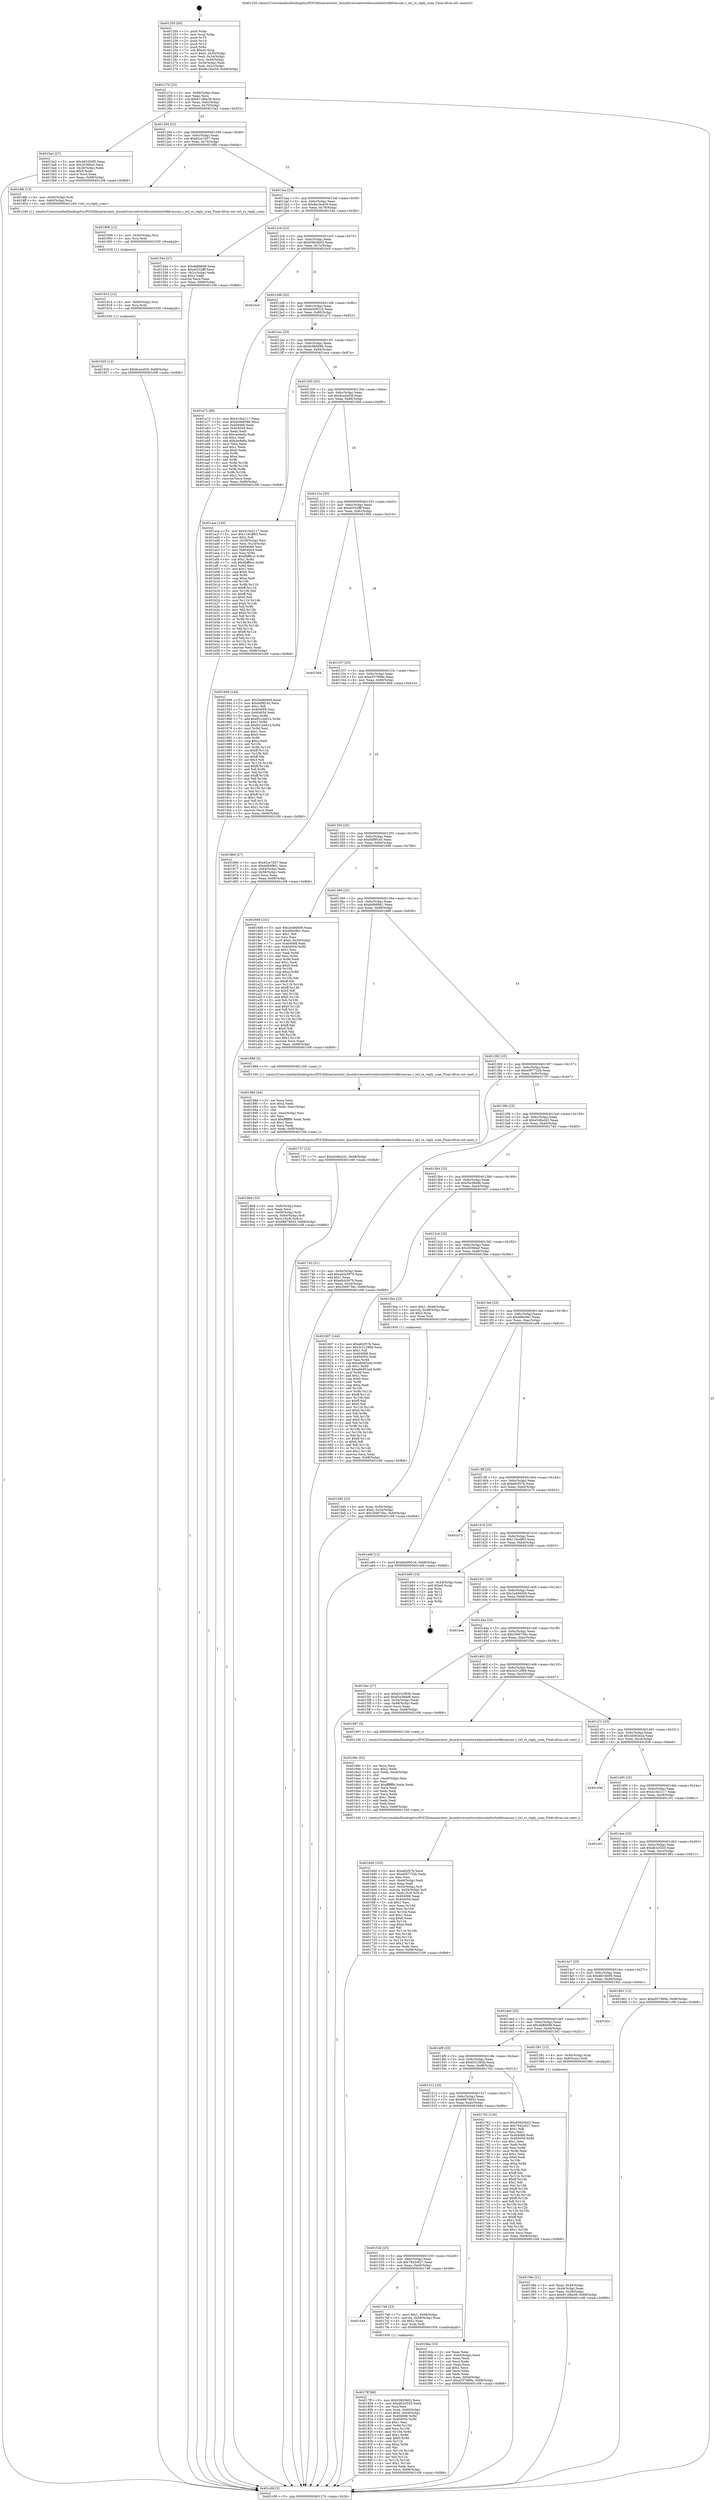 digraph "0x401250" {
  label = "0x401250 (/mnt/c/Users/mathe/Desktop/tcc/POCII/binaries/extr_linuxdriversnetwirelessinteliwlwifidvmscan.c_iwl_rx_reply_scan_Final-ollvm.out::main(0))"
  labelloc = "t"
  node[shape=record]

  Entry [label="",width=0.3,height=0.3,shape=circle,fillcolor=black,style=filled]
  "0x40127d" [label="{
     0x40127d [23]\l
     | [instrs]\l
     &nbsp;&nbsp;0x40127d \<+3\>: mov -0x68(%rbp),%eax\l
     &nbsp;&nbsp;0x401280 \<+2\>: mov %eax,%ecx\l
     &nbsp;&nbsp;0x401282 \<+6\>: sub $0x8118be38,%ecx\l
     &nbsp;&nbsp;0x401288 \<+3\>: mov %eax,-0x6c(%rbp)\l
     &nbsp;&nbsp;0x40128b \<+3\>: mov %ecx,-0x70(%rbp)\l
     &nbsp;&nbsp;0x40128e \<+6\>: je 00000000004015a3 \<main+0x353\>\l
  }"]
  "0x4015a3" [label="{
     0x4015a3 [27]\l
     | [instrs]\l
     &nbsp;&nbsp;0x4015a3 \<+5\>: mov $0x483300f5,%eax\l
     &nbsp;&nbsp;0x4015a8 \<+5\>: mov $0x30360a5,%ecx\l
     &nbsp;&nbsp;0x4015ad \<+3\>: mov -0x28(%rbp),%edx\l
     &nbsp;&nbsp;0x4015b0 \<+3\>: cmp $0x0,%edx\l
     &nbsp;&nbsp;0x4015b3 \<+3\>: cmove %ecx,%eax\l
     &nbsp;&nbsp;0x4015b6 \<+3\>: mov %eax,-0x68(%rbp)\l
     &nbsp;&nbsp;0x4015b9 \<+5\>: jmp 0000000000401c08 \<main+0x9b8\>\l
  }"]
  "0x401294" [label="{
     0x401294 [22]\l
     | [instrs]\l
     &nbsp;&nbsp;0x401294 \<+5\>: jmp 0000000000401299 \<main+0x49\>\l
     &nbsp;&nbsp;0x401299 \<+3\>: mov -0x6c(%rbp),%eax\l
     &nbsp;&nbsp;0x40129c \<+5\>: sub $0x82ce7d37,%eax\l
     &nbsp;&nbsp;0x4012a1 \<+3\>: mov %eax,-0x74(%rbp)\l
     &nbsp;&nbsp;0x4012a4 \<+6\>: je 00000000004018fb \<main+0x6ab\>\l
  }"]
  Exit [label="",width=0.3,height=0.3,shape=circle,fillcolor=black,style=filled,peripheries=2]
  "0x4018fb" [label="{
     0x4018fb [13]\l
     | [instrs]\l
     &nbsp;&nbsp;0x4018fb \<+4\>: mov -0x50(%rbp),%rdi\l
     &nbsp;&nbsp;0x4018ff \<+4\>: mov -0x60(%rbp),%rsi\l
     &nbsp;&nbsp;0x401903 \<+5\>: call 0000000000401240 \<iwl_rx_reply_scan\>\l
     | [calls]\l
     &nbsp;&nbsp;0x401240 \{1\} (/mnt/c/Users/mathe/Desktop/tcc/POCII/binaries/extr_linuxdriversnetwirelessinteliwlwifidvmscan.c_iwl_rx_reply_scan_Final-ollvm.out::iwl_rx_reply_scan)\l
  }"]
  "0x4012aa" [label="{
     0x4012aa [22]\l
     | [instrs]\l
     &nbsp;&nbsp;0x4012aa \<+5\>: jmp 00000000004012af \<main+0x5f\>\l
     &nbsp;&nbsp;0x4012af \<+3\>: mov -0x6c(%rbp),%eax\l
     &nbsp;&nbsp;0x4012b2 \<+5\>: sub $0x8e16ce59,%eax\l
     &nbsp;&nbsp;0x4012b7 \<+3\>: mov %eax,-0x78(%rbp)\l
     &nbsp;&nbsp;0x4012ba \<+6\>: je 000000000040154e \<main+0x2fe\>\l
  }"]
  "0x401920" [label="{
     0x401920 [12]\l
     | [instrs]\l
     &nbsp;&nbsp;0x401920 \<+7\>: movl $0x9ca2e03f,-0x68(%rbp)\l
     &nbsp;&nbsp;0x401927 \<+5\>: jmp 0000000000401c08 \<main+0x9b8\>\l
  }"]
  "0x40154e" [label="{
     0x40154e [27]\l
     | [instrs]\l
     &nbsp;&nbsp;0x40154e \<+5\>: mov $0x4bff4698,%eax\l
     &nbsp;&nbsp;0x401553 \<+5\>: mov $0xa0332fff,%ecx\l
     &nbsp;&nbsp;0x401558 \<+3\>: mov -0x2c(%rbp),%edx\l
     &nbsp;&nbsp;0x40155b \<+3\>: cmp $0x2,%edx\l
     &nbsp;&nbsp;0x40155e \<+3\>: cmovne %ecx,%eax\l
     &nbsp;&nbsp;0x401561 \<+3\>: mov %eax,-0x68(%rbp)\l
     &nbsp;&nbsp;0x401564 \<+5\>: jmp 0000000000401c08 \<main+0x9b8\>\l
  }"]
  "0x4012c0" [label="{
     0x4012c0 [22]\l
     | [instrs]\l
     &nbsp;&nbsp;0x4012c0 \<+5\>: jmp 00000000004012c5 \<main+0x75\>\l
     &nbsp;&nbsp;0x4012c5 \<+3\>: mov -0x6c(%rbp),%eax\l
     &nbsp;&nbsp;0x4012c8 \<+5\>: sub $0x93820b03,%eax\l
     &nbsp;&nbsp;0x4012cd \<+3\>: mov %eax,-0x7c(%rbp)\l
     &nbsp;&nbsp;0x4012d0 \<+6\>: je 0000000000401bc0 \<main+0x970\>\l
  }"]
  "0x401c08" [label="{
     0x401c08 [5]\l
     | [instrs]\l
     &nbsp;&nbsp;0x401c08 \<+5\>: jmp 000000000040127d \<main+0x2d\>\l
  }"]
  "0x401250" [label="{
     0x401250 [45]\l
     | [instrs]\l
     &nbsp;&nbsp;0x401250 \<+1\>: push %rbp\l
     &nbsp;&nbsp;0x401251 \<+3\>: mov %rsp,%rbp\l
     &nbsp;&nbsp;0x401254 \<+2\>: push %r15\l
     &nbsp;&nbsp;0x401256 \<+2\>: push %r14\l
     &nbsp;&nbsp;0x401258 \<+2\>: push %r12\l
     &nbsp;&nbsp;0x40125a \<+1\>: push %rbx\l
     &nbsp;&nbsp;0x40125b \<+7\>: sub $0xe0,%rsp\l
     &nbsp;&nbsp;0x401262 \<+7\>: movl $0x0,-0x30(%rbp)\l
     &nbsp;&nbsp;0x401269 \<+3\>: mov %edi,-0x34(%rbp)\l
     &nbsp;&nbsp;0x40126c \<+4\>: mov %rsi,-0x40(%rbp)\l
     &nbsp;&nbsp;0x401270 \<+3\>: mov -0x34(%rbp),%edi\l
     &nbsp;&nbsp;0x401273 \<+3\>: mov %edi,-0x2c(%rbp)\l
     &nbsp;&nbsp;0x401276 \<+7\>: movl $0x8e16ce59,-0x68(%rbp)\l
  }"]
  "0x401914" [label="{
     0x401914 [12]\l
     | [instrs]\l
     &nbsp;&nbsp;0x401914 \<+4\>: mov -0x60(%rbp),%rsi\l
     &nbsp;&nbsp;0x401918 \<+3\>: mov %rsi,%rdi\l
     &nbsp;&nbsp;0x40191b \<+5\>: call 0000000000401030 \<free@plt\>\l
     | [calls]\l
     &nbsp;&nbsp;0x401030 \{1\} (unknown)\l
  }"]
  "0x401bc0" [label="{
     0x401bc0\l
  }", style=dashed]
  "0x4012d6" [label="{
     0x4012d6 [22]\l
     | [instrs]\l
     &nbsp;&nbsp;0x4012d6 \<+5\>: jmp 00000000004012db \<main+0x8b\>\l
     &nbsp;&nbsp;0x4012db \<+3\>: mov -0x6c(%rbp),%eax\l
     &nbsp;&nbsp;0x4012de \<+5\>: sub $0x9a509316,%eax\l
     &nbsp;&nbsp;0x4012e3 \<+3\>: mov %eax,-0x80(%rbp)\l
     &nbsp;&nbsp;0x4012e6 \<+6\>: je 0000000000401a72 \<main+0x822\>\l
  }"]
  "0x401908" [label="{
     0x401908 [12]\l
     | [instrs]\l
     &nbsp;&nbsp;0x401908 \<+4\>: mov -0x50(%rbp),%rsi\l
     &nbsp;&nbsp;0x40190c \<+3\>: mov %rsi,%rdi\l
     &nbsp;&nbsp;0x40190f \<+5\>: call 0000000000401030 \<free@plt\>\l
     | [calls]\l
     &nbsp;&nbsp;0x401030 \{1\} (unknown)\l
  }"]
  "0x401a72" [label="{
     0x401a72 [88]\l
     | [instrs]\l
     &nbsp;&nbsp;0x401a72 \<+5\>: mov $0x410e2117,%eax\l
     &nbsp;&nbsp;0x401a77 \<+5\>: mov $0x9c9b858b,%ecx\l
     &nbsp;&nbsp;0x401a7c \<+7\>: mov 0x404068,%edx\l
     &nbsp;&nbsp;0x401a83 \<+7\>: mov 0x404054,%esi\l
     &nbsp;&nbsp;0x401a8a \<+2\>: mov %edx,%edi\l
     &nbsp;&nbsp;0x401a8c \<+6\>: sub $0xcec8e6a,%edi\l
     &nbsp;&nbsp;0x401a92 \<+3\>: sub $0x1,%edi\l
     &nbsp;&nbsp;0x401a95 \<+6\>: add $0xcec8e6a,%edi\l
     &nbsp;&nbsp;0x401a9b \<+3\>: imul %edi,%edx\l
     &nbsp;&nbsp;0x401a9e \<+3\>: and $0x1,%edx\l
     &nbsp;&nbsp;0x401aa1 \<+3\>: cmp $0x0,%edx\l
     &nbsp;&nbsp;0x401aa4 \<+4\>: sete %r8b\l
     &nbsp;&nbsp;0x401aa8 \<+3\>: cmp $0xa,%esi\l
     &nbsp;&nbsp;0x401aab \<+4\>: setl %r9b\l
     &nbsp;&nbsp;0x401aaf \<+3\>: mov %r8b,%r10b\l
     &nbsp;&nbsp;0x401ab2 \<+3\>: and %r9b,%r10b\l
     &nbsp;&nbsp;0x401ab5 \<+3\>: xor %r9b,%r8b\l
     &nbsp;&nbsp;0x401ab8 \<+3\>: or %r8b,%r10b\l
     &nbsp;&nbsp;0x401abb \<+4\>: test $0x1,%r10b\l
     &nbsp;&nbsp;0x401abf \<+3\>: cmovne %ecx,%eax\l
     &nbsp;&nbsp;0x401ac2 \<+3\>: mov %eax,-0x68(%rbp)\l
     &nbsp;&nbsp;0x401ac5 \<+5\>: jmp 0000000000401c08 \<main+0x9b8\>\l
  }"]
  "0x4012ec" [label="{
     0x4012ec [25]\l
     | [instrs]\l
     &nbsp;&nbsp;0x4012ec \<+5\>: jmp 00000000004012f1 \<main+0xa1\>\l
     &nbsp;&nbsp;0x4012f1 \<+3\>: mov -0x6c(%rbp),%eax\l
     &nbsp;&nbsp;0x4012f4 \<+5\>: sub $0x9c9b858b,%eax\l
     &nbsp;&nbsp;0x4012f9 \<+6\>: mov %eax,-0x84(%rbp)\l
     &nbsp;&nbsp;0x4012ff \<+6\>: je 0000000000401aca \<main+0x87a\>\l
  }"]
  "0x4018b9" [label="{
     0x4018b9 [33]\l
     | [instrs]\l
     &nbsp;&nbsp;0x4018b9 \<+6\>: mov -0xf0(%rbp),%ecx\l
     &nbsp;&nbsp;0x4018bf \<+3\>: imul %eax,%ecx\l
     &nbsp;&nbsp;0x4018c2 \<+4\>: mov -0x60(%rbp),%rdi\l
     &nbsp;&nbsp;0x4018c6 \<+4\>: movslq -0x64(%rbp),%r8\l
     &nbsp;&nbsp;0x4018ca \<+4\>: mov %ecx,(%rdi,%r8,4)\l
     &nbsp;&nbsp;0x4018ce \<+7\>: movl $0x68879d43,-0x68(%rbp)\l
     &nbsp;&nbsp;0x4018d5 \<+5\>: jmp 0000000000401c08 \<main+0x9b8\>\l
  }"]
  "0x401aca" [label="{
     0x401aca [150]\l
     | [instrs]\l
     &nbsp;&nbsp;0x401aca \<+5\>: mov $0x410e2117,%eax\l
     &nbsp;&nbsp;0x401acf \<+5\>: mov $0x119cdf63,%ecx\l
     &nbsp;&nbsp;0x401ad4 \<+2\>: mov $0x1,%dl\l
     &nbsp;&nbsp;0x401ad6 \<+3\>: mov -0x30(%rbp),%esi\l
     &nbsp;&nbsp;0x401ad9 \<+3\>: mov %esi,-0x24(%rbp)\l
     &nbsp;&nbsp;0x401adc \<+7\>: mov 0x404068,%esi\l
     &nbsp;&nbsp;0x401ae3 \<+7\>: mov 0x404054,%edi\l
     &nbsp;&nbsp;0x401aea \<+3\>: mov %esi,%r8d\l
     &nbsp;&nbsp;0x401aed \<+7\>: add $0x6bfffccc,%r8d\l
     &nbsp;&nbsp;0x401af4 \<+4\>: sub $0x1,%r8d\l
     &nbsp;&nbsp;0x401af8 \<+7\>: sub $0x6bfffccc,%r8d\l
     &nbsp;&nbsp;0x401aff \<+4\>: imul %r8d,%esi\l
     &nbsp;&nbsp;0x401b03 \<+3\>: and $0x1,%esi\l
     &nbsp;&nbsp;0x401b06 \<+3\>: cmp $0x0,%esi\l
     &nbsp;&nbsp;0x401b09 \<+4\>: sete %r9b\l
     &nbsp;&nbsp;0x401b0d \<+3\>: cmp $0xa,%edi\l
     &nbsp;&nbsp;0x401b10 \<+4\>: setl %r10b\l
     &nbsp;&nbsp;0x401b14 \<+3\>: mov %r9b,%r11b\l
     &nbsp;&nbsp;0x401b17 \<+4\>: xor $0xff,%r11b\l
     &nbsp;&nbsp;0x401b1b \<+3\>: mov %r10b,%bl\l
     &nbsp;&nbsp;0x401b1e \<+3\>: xor $0xff,%bl\l
     &nbsp;&nbsp;0x401b21 \<+3\>: xor $0x0,%dl\l
     &nbsp;&nbsp;0x401b24 \<+3\>: mov %r11b,%r14b\l
     &nbsp;&nbsp;0x401b27 \<+4\>: and $0x0,%r14b\l
     &nbsp;&nbsp;0x401b2b \<+3\>: and %dl,%r9b\l
     &nbsp;&nbsp;0x401b2e \<+3\>: mov %bl,%r15b\l
     &nbsp;&nbsp;0x401b31 \<+4\>: and $0x0,%r15b\l
     &nbsp;&nbsp;0x401b35 \<+3\>: and %dl,%r10b\l
     &nbsp;&nbsp;0x401b38 \<+3\>: or %r9b,%r14b\l
     &nbsp;&nbsp;0x401b3b \<+3\>: or %r10b,%r15b\l
     &nbsp;&nbsp;0x401b3e \<+3\>: xor %r15b,%r14b\l
     &nbsp;&nbsp;0x401b41 \<+3\>: or %bl,%r11b\l
     &nbsp;&nbsp;0x401b44 \<+4\>: xor $0xff,%r11b\l
     &nbsp;&nbsp;0x401b48 \<+3\>: or $0x0,%dl\l
     &nbsp;&nbsp;0x401b4b \<+3\>: and %dl,%r11b\l
     &nbsp;&nbsp;0x401b4e \<+3\>: or %r11b,%r14b\l
     &nbsp;&nbsp;0x401b51 \<+4\>: test $0x1,%r14b\l
     &nbsp;&nbsp;0x401b55 \<+3\>: cmovne %ecx,%eax\l
     &nbsp;&nbsp;0x401b58 \<+3\>: mov %eax,-0x68(%rbp)\l
     &nbsp;&nbsp;0x401b5b \<+5\>: jmp 0000000000401c08 \<main+0x9b8\>\l
  }"]
  "0x401305" [label="{
     0x401305 [25]\l
     | [instrs]\l
     &nbsp;&nbsp;0x401305 \<+5\>: jmp 000000000040130a \<main+0xba\>\l
     &nbsp;&nbsp;0x40130a \<+3\>: mov -0x6c(%rbp),%eax\l
     &nbsp;&nbsp;0x40130d \<+5\>: sub $0x9ca2e03f,%eax\l
     &nbsp;&nbsp;0x401312 \<+6\>: mov %eax,-0x88(%rbp)\l
     &nbsp;&nbsp;0x401318 \<+6\>: je 0000000000401949 \<main+0x6f9\>\l
  }"]
  "0x40188d" [label="{
     0x40188d [44]\l
     | [instrs]\l
     &nbsp;&nbsp;0x40188d \<+2\>: xor %ecx,%ecx\l
     &nbsp;&nbsp;0x40188f \<+5\>: mov $0x2,%edx\l
     &nbsp;&nbsp;0x401894 \<+6\>: mov %edx,-0xec(%rbp)\l
     &nbsp;&nbsp;0x40189a \<+1\>: cltd\l
     &nbsp;&nbsp;0x40189b \<+6\>: mov -0xec(%rbp),%esi\l
     &nbsp;&nbsp;0x4018a1 \<+2\>: idiv %esi\l
     &nbsp;&nbsp;0x4018a3 \<+6\>: imul $0xfffffffe,%edx,%edx\l
     &nbsp;&nbsp;0x4018a9 \<+3\>: sub $0x1,%ecx\l
     &nbsp;&nbsp;0x4018ac \<+2\>: sub %ecx,%edx\l
     &nbsp;&nbsp;0x4018ae \<+6\>: mov %edx,-0xf0(%rbp)\l
     &nbsp;&nbsp;0x4018b4 \<+5\>: call 0000000000401160 \<next_i\>\l
     | [calls]\l
     &nbsp;&nbsp;0x401160 \{1\} (/mnt/c/Users/mathe/Desktop/tcc/POCII/binaries/extr_linuxdriversnetwirelessinteliwlwifidvmscan.c_iwl_rx_reply_scan_Final-ollvm.out::next_i)\l
  }"]
  "0x401949" [label="{
     0x401949 [144]\l
     | [instrs]\l
     &nbsp;&nbsp;0x401949 \<+5\>: mov $0x2e49d409,%eax\l
     &nbsp;&nbsp;0x40194e \<+5\>: mov $0xd4f9f1e5,%ecx\l
     &nbsp;&nbsp;0x401953 \<+2\>: mov $0x1,%dl\l
     &nbsp;&nbsp;0x401955 \<+7\>: mov 0x404068,%esi\l
     &nbsp;&nbsp;0x40195c \<+7\>: mov 0x404054,%edi\l
     &nbsp;&nbsp;0x401963 \<+3\>: mov %esi,%r8d\l
     &nbsp;&nbsp;0x401966 \<+7\>: add $0x851d4d14,%r8d\l
     &nbsp;&nbsp;0x40196d \<+4\>: sub $0x1,%r8d\l
     &nbsp;&nbsp;0x401971 \<+7\>: sub $0x851d4d14,%r8d\l
     &nbsp;&nbsp;0x401978 \<+4\>: imul %r8d,%esi\l
     &nbsp;&nbsp;0x40197c \<+3\>: and $0x1,%esi\l
     &nbsp;&nbsp;0x40197f \<+3\>: cmp $0x0,%esi\l
     &nbsp;&nbsp;0x401982 \<+4\>: sete %r9b\l
     &nbsp;&nbsp;0x401986 \<+3\>: cmp $0xa,%edi\l
     &nbsp;&nbsp;0x401989 \<+4\>: setl %r10b\l
     &nbsp;&nbsp;0x40198d \<+3\>: mov %r9b,%r11b\l
     &nbsp;&nbsp;0x401990 \<+4\>: xor $0xff,%r11b\l
     &nbsp;&nbsp;0x401994 \<+3\>: mov %r10b,%bl\l
     &nbsp;&nbsp;0x401997 \<+3\>: xor $0xff,%bl\l
     &nbsp;&nbsp;0x40199a \<+3\>: xor $0x1,%dl\l
     &nbsp;&nbsp;0x40199d \<+3\>: mov %r11b,%r14b\l
     &nbsp;&nbsp;0x4019a0 \<+4\>: and $0xff,%r14b\l
     &nbsp;&nbsp;0x4019a4 \<+3\>: and %dl,%r9b\l
     &nbsp;&nbsp;0x4019a7 \<+3\>: mov %bl,%r15b\l
     &nbsp;&nbsp;0x4019aa \<+4\>: and $0xff,%r15b\l
     &nbsp;&nbsp;0x4019ae \<+3\>: and %dl,%r10b\l
     &nbsp;&nbsp;0x4019b1 \<+3\>: or %r9b,%r14b\l
     &nbsp;&nbsp;0x4019b4 \<+3\>: or %r10b,%r15b\l
     &nbsp;&nbsp;0x4019b7 \<+3\>: xor %r15b,%r14b\l
     &nbsp;&nbsp;0x4019ba \<+3\>: or %bl,%r11b\l
     &nbsp;&nbsp;0x4019bd \<+4\>: xor $0xff,%r11b\l
     &nbsp;&nbsp;0x4019c1 \<+3\>: or $0x1,%dl\l
     &nbsp;&nbsp;0x4019c4 \<+3\>: and %dl,%r11b\l
     &nbsp;&nbsp;0x4019c7 \<+3\>: or %r11b,%r14b\l
     &nbsp;&nbsp;0x4019ca \<+4\>: test $0x1,%r14b\l
     &nbsp;&nbsp;0x4019ce \<+3\>: cmovne %ecx,%eax\l
     &nbsp;&nbsp;0x4019d1 \<+3\>: mov %eax,-0x68(%rbp)\l
     &nbsp;&nbsp;0x4019d4 \<+5\>: jmp 0000000000401c08 \<main+0x9b8\>\l
  }"]
  "0x40131e" [label="{
     0x40131e [25]\l
     | [instrs]\l
     &nbsp;&nbsp;0x40131e \<+5\>: jmp 0000000000401323 \<main+0xd3\>\l
     &nbsp;&nbsp;0x401323 \<+3\>: mov -0x6c(%rbp),%eax\l
     &nbsp;&nbsp;0x401326 \<+5\>: sub $0xa0332fff,%eax\l
     &nbsp;&nbsp;0x40132b \<+6\>: mov %eax,-0x8c(%rbp)\l
     &nbsp;&nbsp;0x401331 \<+6\>: je 0000000000401569 \<main+0x319\>\l
  }"]
  "0x4017ff" [label="{
     0x4017ff [98]\l
     | [instrs]\l
     &nbsp;&nbsp;0x4017ff \<+5\>: mov $0x93820b03,%ecx\l
     &nbsp;&nbsp;0x401804 \<+5\>: mov $0x463cf255,%edx\l
     &nbsp;&nbsp;0x401809 \<+2\>: xor %esi,%esi\l
     &nbsp;&nbsp;0x40180b \<+4\>: mov %rax,-0x60(%rbp)\l
     &nbsp;&nbsp;0x40180f \<+7\>: movl $0x0,-0x64(%rbp)\l
     &nbsp;&nbsp;0x401816 \<+8\>: mov 0x404068,%r8d\l
     &nbsp;&nbsp;0x40181e \<+8\>: mov 0x404054,%r9d\l
     &nbsp;&nbsp;0x401826 \<+3\>: sub $0x1,%esi\l
     &nbsp;&nbsp;0x401829 \<+3\>: mov %r8d,%r10d\l
     &nbsp;&nbsp;0x40182c \<+3\>: add %esi,%r10d\l
     &nbsp;&nbsp;0x40182f \<+4\>: imul %r10d,%r8d\l
     &nbsp;&nbsp;0x401833 \<+4\>: and $0x1,%r8d\l
     &nbsp;&nbsp;0x401837 \<+4\>: cmp $0x0,%r8d\l
     &nbsp;&nbsp;0x40183b \<+4\>: sete %r11b\l
     &nbsp;&nbsp;0x40183f \<+4\>: cmp $0xa,%r9d\l
     &nbsp;&nbsp;0x401843 \<+3\>: setl %bl\l
     &nbsp;&nbsp;0x401846 \<+3\>: mov %r11b,%r14b\l
     &nbsp;&nbsp;0x401849 \<+3\>: and %bl,%r14b\l
     &nbsp;&nbsp;0x40184c \<+3\>: xor %bl,%r11b\l
     &nbsp;&nbsp;0x40184f \<+3\>: or %r11b,%r14b\l
     &nbsp;&nbsp;0x401852 \<+4\>: test $0x1,%r14b\l
     &nbsp;&nbsp;0x401856 \<+3\>: cmovne %edx,%ecx\l
     &nbsp;&nbsp;0x401859 \<+3\>: mov %ecx,-0x68(%rbp)\l
     &nbsp;&nbsp;0x40185c \<+5\>: jmp 0000000000401c08 \<main+0x9b8\>\l
  }"]
  "0x401569" [label="{
     0x401569\l
  }", style=dashed]
  "0x401337" [label="{
     0x401337 [25]\l
     | [instrs]\l
     &nbsp;&nbsp;0x401337 \<+5\>: jmp 000000000040133c \<main+0xec\>\l
     &nbsp;&nbsp;0x40133c \<+3\>: mov -0x6c(%rbp),%eax\l
     &nbsp;&nbsp;0x40133f \<+5\>: sub $0xa557999e,%eax\l
     &nbsp;&nbsp;0x401344 \<+6\>: mov %eax,-0x90(%rbp)\l
     &nbsp;&nbsp;0x40134a \<+6\>: je 000000000040186d \<main+0x61d\>\l
  }"]
  "0x401544" [label="{
     0x401544\l
  }", style=dashed]
  "0x40186d" [label="{
     0x40186d [27]\l
     | [instrs]\l
     &nbsp;&nbsp;0x40186d \<+5\>: mov $0x82ce7d37,%eax\l
     &nbsp;&nbsp;0x401872 \<+5\>: mov $0xdd84f961,%ecx\l
     &nbsp;&nbsp;0x401877 \<+3\>: mov -0x64(%rbp),%edx\l
     &nbsp;&nbsp;0x40187a \<+3\>: cmp -0x58(%rbp),%edx\l
     &nbsp;&nbsp;0x40187d \<+3\>: cmovl %ecx,%eax\l
     &nbsp;&nbsp;0x401880 \<+3\>: mov %eax,-0x68(%rbp)\l
     &nbsp;&nbsp;0x401883 \<+5\>: jmp 0000000000401c08 \<main+0x9b8\>\l
  }"]
  "0x401350" [label="{
     0x401350 [25]\l
     | [instrs]\l
     &nbsp;&nbsp;0x401350 \<+5\>: jmp 0000000000401355 \<main+0x105\>\l
     &nbsp;&nbsp;0x401355 \<+3\>: mov -0x6c(%rbp),%eax\l
     &nbsp;&nbsp;0x401358 \<+5\>: sub $0xd4f9f1e5,%eax\l
     &nbsp;&nbsp;0x40135d \<+6\>: mov %eax,-0x94(%rbp)\l
     &nbsp;&nbsp;0x401363 \<+6\>: je 00000000004019d9 \<main+0x789\>\l
  }"]
  "0x4017e8" [label="{
     0x4017e8 [23]\l
     | [instrs]\l
     &nbsp;&nbsp;0x4017e8 \<+7\>: movl $0x1,-0x58(%rbp)\l
     &nbsp;&nbsp;0x4017ef \<+4\>: movslq -0x58(%rbp),%rax\l
     &nbsp;&nbsp;0x4017f3 \<+4\>: shl $0x2,%rax\l
     &nbsp;&nbsp;0x4017f7 \<+3\>: mov %rax,%rdi\l
     &nbsp;&nbsp;0x4017fa \<+5\>: call 0000000000401050 \<malloc@plt\>\l
     | [calls]\l
     &nbsp;&nbsp;0x401050 \{1\} (unknown)\l
  }"]
  "0x4019d9" [label="{
     0x4019d9 [141]\l
     | [instrs]\l
     &nbsp;&nbsp;0x4019d9 \<+5\>: mov $0x2e49d409,%eax\l
     &nbsp;&nbsp;0x4019de \<+5\>: mov $0xb8bc961,%ecx\l
     &nbsp;&nbsp;0x4019e3 \<+2\>: mov $0x1,%dl\l
     &nbsp;&nbsp;0x4019e5 \<+2\>: xor %esi,%esi\l
     &nbsp;&nbsp;0x4019e7 \<+7\>: movl $0x0,-0x30(%rbp)\l
     &nbsp;&nbsp;0x4019ee \<+7\>: mov 0x404068,%edi\l
     &nbsp;&nbsp;0x4019f5 \<+8\>: mov 0x404054,%r8d\l
     &nbsp;&nbsp;0x4019fd \<+3\>: sub $0x1,%esi\l
     &nbsp;&nbsp;0x401a00 \<+3\>: mov %edi,%r9d\l
     &nbsp;&nbsp;0x401a03 \<+3\>: add %esi,%r9d\l
     &nbsp;&nbsp;0x401a06 \<+4\>: imul %r9d,%edi\l
     &nbsp;&nbsp;0x401a0a \<+3\>: and $0x1,%edi\l
     &nbsp;&nbsp;0x401a0d \<+3\>: cmp $0x0,%edi\l
     &nbsp;&nbsp;0x401a10 \<+4\>: sete %r10b\l
     &nbsp;&nbsp;0x401a14 \<+4\>: cmp $0xa,%r8d\l
     &nbsp;&nbsp;0x401a18 \<+4\>: setl %r11b\l
     &nbsp;&nbsp;0x401a1c \<+3\>: mov %r10b,%bl\l
     &nbsp;&nbsp;0x401a1f \<+3\>: xor $0xff,%bl\l
     &nbsp;&nbsp;0x401a22 \<+3\>: mov %r11b,%r14b\l
     &nbsp;&nbsp;0x401a25 \<+4\>: xor $0xff,%r14b\l
     &nbsp;&nbsp;0x401a29 \<+3\>: xor $0x0,%dl\l
     &nbsp;&nbsp;0x401a2c \<+3\>: mov %bl,%r15b\l
     &nbsp;&nbsp;0x401a2f \<+4\>: and $0x0,%r15b\l
     &nbsp;&nbsp;0x401a33 \<+3\>: and %dl,%r10b\l
     &nbsp;&nbsp;0x401a36 \<+3\>: mov %r14b,%r12b\l
     &nbsp;&nbsp;0x401a39 \<+4\>: and $0x0,%r12b\l
     &nbsp;&nbsp;0x401a3d \<+3\>: and %dl,%r11b\l
     &nbsp;&nbsp;0x401a40 \<+3\>: or %r10b,%r15b\l
     &nbsp;&nbsp;0x401a43 \<+3\>: or %r11b,%r12b\l
     &nbsp;&nbsp;0x401a46 \<+3\>: xor %r12b,%r15b\l
     &nbsp;&nbsp;0x401a49 \<+3\>: or %r14b,%bl\l
     &nbsp;&nbsp;0x401a4c \<+3\>: xor $0xff,%bl\l
     &nbsp;&nbsp;0x401a4f \<+3\>: or $0x0,%dl\l
     &nbsp;&nbsp;0x401a52 \<+2\>: and %dl,%bl\l
     &nbsp;&nbsp;0x401a54 \<+3\>: or %bl,%r15b\l
     &nbsp;&nbsp;0x401a57 \<+4\>: test $0x1,%r15b\l
     &nbsp;&nbsp;0x401a5b \<+3\>: cmovne %ecx,%eax\l
     &nbsp;&nbsp;0x401a5e \<+3\>: mov %eax,-0x68(%rbp)\l
     &nbsp;&nbsp;0x401a61 \<+5\>: jmp 0000000000401c08 \<main+0x9b8\>\l
  }"]
  "0x401369" [label="{
     0x401369 [25]\l
     | [instrs]\l
     &nbsp;&nbsp;0x401369 \<+5\>: jmp 000000000040136e \<main+0x11e\>\l
     &nbsp;&nbsp;0x40136e \<+3\>: mov -0x6c(%rbp),%eax\l
     &nbsp;&nbsp;0x401371 \<+5\>: sub $0xdd84f961,%eax\l
     &nbsp;&nbsp;0x401376 \<+6\>: mov %eax,-0x98(%rbp)\l
     &nbsp;&nbsp;0x40137c \<+6\>: je 0000000000401888 \<main+0x638\>\l
  }"]
  "0x40152b" [label="{
     0x40152b [25]\l
     | [instrs]\l
     &nbsp;&nbsp;0x40152b \<+5\>: jmp 0000000000401530 \<main+0x2e0\>\l
     &nbsp;&nbsp;0x401530 \<+3\>: mov -0x6c(%rbp),%eax\l
     &nbsp;&nbsp;0x401533 \<+5\>: sub $0x7942c627,%eax\l
     &nbsp;&nbsp;0x401538 \<+6\>: mov %eax,-0xe0(%rbp)\l
     &nbsp;&nbsp;0x40153e \<+6\>: je 00000000004017e8 \<main+0x598\>\l
  }"]
  "0x401888" [label="{
     0x401888 [5]\l
     | [instrs]\l
     &nbsp;&nbsp;0x401888 \<+5\>: call 0000000000401160 \<next_i\>\l
     | [calls]\l
     &nbsp;&nbsp;0x401160 \{1\} (/mnt/c/Users/mathe/Desktop/tcc/POCII/binaries/extr_linuxdriversnetwirelessinteliwlwifidvmscan.c_iwl_rx_reply_scan_Final-ollvm.out::next_i)\l
  }"]
  "0x401382" [label="{
     0x401382 [25]\l
     | [instrs]\l
     &nbsp;&nbsp;0x401382 \<+5\>: jmp 0000000000401387 \<main+0x137\>\l
     &nbsp;&nbsp;0x401387 \<+3\>: mov -0x6c(%rbp),%eax\l
     &nbsp;&nbsp;0x40138a \<+5\>: sub $0xe097722b,%eax\l
     &nbsp;&nbsp;0x40138f \<+6\>: mov %eax,-0x9c(%rbp)\l
     &nbsp;&nbsp;0x401395 \<+6\>: je 0000000000401737 \<main+0x4e7\>\l
  }"]
  "0x4018da" [label="{
     0x4018da [33]\l
     | [instrs]\l
     &nbsp;&nbsp;0x4018da \<+2\>: xor %eax,%eax\l
     &nbsp;&nbsp;0x4018dc \<+3\>: mov -0x64(%rbp),%ecx\l
     &nbsp;&nbsp;0x4018df \<+2\>: mov %eax,%edx\l
     &nbsp;&nbsp;0x4018e1 \<+2\>: sub %ecx,%edx\l
     &nbsp;&nbsp;0x4018e3 \<+2\>: mov %eax,%ecx\l
     &nbsp;&nbsp;0x4018e5 \<+3\>: sub $0x1,%ecx\l
     &nbsp;&nbsp;0x4018e8 \<+2\>: add %ecx,%edx\l
     &nbsp;&nbsp;0x4018ea \<+2\>: sub %edx,%eax\l
     &nbsp;&nbsp;0x4018ec \<+3\>: mov %eax,-0x64(%rbp)\l
     &nbsp;&nbsp;0x4018ef \<+7\>: movl $0xa557999e,-0x68(%rbp)\l
     &nbsp;&nbsp;0x4018f6 \<+5\>: jmp 0000000000401c08 \<main+0x9b8\>\l
  }"]
  "0x401737" [label="{
     0x401737 [12]\l
     | [instrs]\l
     &nbsp;&nbsp;0x401737 \<+7\>: movl $0xe548a2d1,-0x68(%rbp)\l
     &nbsp;&nbsp;0x40173e \<+5\>: jmp 0000000000401c08 \<main+0x9b8\>\l
  }"]
  "0x40139b" [label="{
     0x40139b [25]\l
     | [instrs]\l
     &nbsp;&nbsp;0x40139b \<+5\>: jmp 00000000004013a0 \<main+0x150\>\l
     &nbsp;&nbsp;0x4013a0 \<+3\>: mov -0x6c(%rbp),%eax\l
     &nbsp;&nbsp;0x4013a3 \<+5\>: sub $0xe548a2d1,%eax\l
     &nbsp;&nbsp;0x4013a8 \<+6\>: mov %eax,-0xa0(%rbp)\l
     &nbsp;&nbsp;0x4013ae \<+6\>: je 0000000000401743 \<main+0x4f3\>\l
  }"]
  "0x401512" [label="{
     0x401512 [25]\l
     | [instrs]\l
     &nbsp;&nbsp;0x401512 \<+5\>: jmp 0000000000401517 \<main+0x2c7\>\l
     &nbsp;&nbsp;0x401517 \<+3\>: mov -0x6c(%rbp),%eax\l
     &nbsp;&nbsp;0x40151a \<+5\>: sub $0x68879d43,%eax\l
     &nbsp;&nbsp;0x40151f \<+6\>: mov %eax,-0xdc(%rbp)\l
     &nbsp;&nbsp;0x401525 \<+6\>: je 00000000004018da \<main+0x68a\>\l
  }"]
  "0x401743" [label="{
     0x401743 [31]\l
     | [instrs]\l
     &nbsp;&nbsp;0x401743 \<+3\>: mov -0x54(%rbp),%eax\l
     &nbsp;&nbsp;0x401746 \<+5\>: add $0xa0cb3979,%eax\l
     &nbsp;&nbsp;0x40174b \<+3\>: add $0x1,%eax\l
     &nbsp;&nbsp;0x40174e \<+5\>: sub $0xa0cb3979,%eax\l
     &nbsp;&nbsp;0x401753 \<+3\>: mov %eax,-0x54(%rbp)\l
     &nbsp;&nbsp;0x401756 \<+7\>: movl $0x3566756c,-0x68(%rbp)\l
     &nbsp;&nbsp;0x40175d \<+5\>: jmp 0000000000401c08 \<main+0x9b8\>\l
  }"]
  "0x4013b4" [label="{
     0x4013b4 [25]\l
     | [instrs]\l
     &nbsp;&nbsp;0x4013b4 \<+5\>: jmp 00000000004013b9 \<main+0x169\>\l
     &nbsp;&nbsp;0x4013b9 \<+3\>: mov -0x6c(%rbp),%eax\l
     &nbsp;&nbsp;0x4013bc \<+5\>: sub $0xf5a38dd8,%eax\l
     &nbsp;&nbsp;0x4013c1 \<+6\>: mov %eax,-0xa4(%rbp)\l
     &nbsp;&nbsp;0x4013c7 \<+6\>: je 0000000000401607 \<main+0x3b7\>\l
  }"]
  "0x401762" [label="{
     0x401762 [134]\l
     | [instrs]\l
     &nbsp;&nbsp;0x401762 \<+5\>: mov $0x93820b03,%eax\l
     &nbsp;&nbsp;0x401767 \<+5\>: mov $0x7942c627,%ecx\l
     &nbsp;&nbsp;0x40176c \<+2\>: mov $0x1,%dl\l
     &nbsp;&nbsp;0x40176e \<+2\>: xor %esi,%esi\l
     &nbsp;&nbsp;0x401770 \<+7\>: mov 0x404068,%edi\l
     &nbsp;&nbsp;0x401777 \<+8\>: mov 0x404054,%r8d\l
     &nbsp;&nbsp;0x40177f \<+3\>: sub $0x1,%esi\l
     &nbsp;&nbsp;0x401782 \<+3\>: mov %edi,%r9d\l
     &nbsp;&nbsp;0x401785 \<+3\>: add %esi,%r9d\l
     &nbsp;&nbsp;0x401788 \<+4\>: imul %r9d,%edi\l
     &nbsp;&nbsp;0x40178c \<+3\>: and $0x1,%edi\l
     &nbsp;&nbsp;0x40178f \<+3\>: cmp $0x0,%edi\l
     &nbsp;&nbsp;0x401792 \<+4\>: sete %r10b\l
     &nbsp;&nbsp;0x401796 \<+4\>: cmp $0xa,%r8d\l
     &nbsp;&nbsp;0x40179a \<+4\>: setl %r11b\l
     &nbsp;&nbsp;0x40179e \<+3\>: mov %r10b,%bl\l
     &nbsp;&nbsp;0x4017a1 \<+3\>: xor $0xff,%bl\l
     &nbsp;&nbsp;0x4017a4 \<+3\>: mov %r11b,%r14b\l
     &nbsp;&nbsp;0x4017a7 \<+4\>: xor $0xff,%r14b\l
     &nbsp;&nbsp;0x4017ab \<+3\>: xor $0x1,%dl\l
     &nbsp;&nbsp;0x4017ae \<+3\>: mov %bl,%r15b\l
     &nbsp;&nbsp;0x4017b1 \<+4\>: and $0xff,%r15b\l
     &nbsp;&nbsp;0x4017b5 \<+3\>: and %dl,%r10b\l
     &nbsp;&nbsp;0x4017b8 \<+3\>: mov %r14b,%r12b\l
     &nbsp;&nbsp;0x4017bb \<+4\>: and $0xff,%r12b\l
     &nbsp;&nbsp;0x4017bf \<+3\>: and %dl,%r11b\l
     &nbsp;&nbsp;0x4017c2 \<+3\>: or %r10b,%r15b\l
     &nbsp;&nbsp;0x4017c5 \<+3\>: or %r11b,%r12b\l
     &nbsp;&nbsp;0x4017c8 \<+3\>: xor %r12b,%r15b\l
     &nbsp;&nbsp;0x4017cb \<+3\>: or %r14b,%bl\l
     &nbsp;&nbsp;0x4017ce \<+3\>: xor $0xff,%bl\l
     &nbsp;&nbsp;0x4017d1 \<+3\>: or $0x1,%dl\l
     &nbsp;&nbsp;0x4017d4 \<+2\>: and %dl,%bl\l
     &nbsp;&nbsp;0x4017d6 \<+3\>: or %bl,%r15b\l
     &nbsp;&nbsp;0x4017d9 \<+4\>: test $0x1,%r15b\l
     &nbsp;&nbsp;0x4017dd \<+3\>: cmovne %ecx,%eax\l
     &nbsp;&nbsp;0x4017e0 \<+3\>: mov %eax,-0x68(%rbp)\l
     &nbsp;&nbsp;0x4017e3 \<+5\>: jmp 0000000000401c08 \<main+0x9b8\>\l
  }"]
  "0x401607" [label="{
     0x401607 [144]\l
     | [instrs]\l
     &nbsp;&nbsp;0x401607 \<+5\>: mov $0xe82f57b,%eax\l
     &nbsp;&nbsp;0x40160c \<+5\>: mov $0x3c312969,%ecx\l
     &nbsp;&nbsp;0x401611 \<+2\>: mov $0x1,%dl\l
     &nbsp;&nbsp;0x401613 \<+7\>: mov 0x404068,%esi\l
     &nbsp;&nbsp;0x40161a \<+7\>: mov 0x404054,%edi\l
     &nbsp;&nbsp;0x401621 \<+3\>: mov %esi,%r8d\l
     &nbsp;&nbsp;0x401624 \<+7\>: sub $0xa6b952ad,%r8d\l
     &nbsp;&nbsp;0x40162b \<+4\>: sub $0x1,%r8d\l
     &nbsp;&nbsp;0x40162f \<+7\>: add $0xa6b952ad,%r8d\l
     &nbsp;&nbsp;0x401636 \<+4\>: imul %r8d,%esi\l
     &nbsp;&nbsp;0x40163a \<+3\>: and $0x1,%esi\l
     &nbsp;&nbsp;0x40163d \<+3\>: cmp $0x0,%esi\l
     &nbsp;&nbsp;0x401640 \<+4\>: sete %r9b\l
     &nbsp;&nbsp;0x401644 \<+3\>: cmp $0xa,%edi\l
     &nbsp;&nbsp;0x401647 \<+4\>: setl %r10b\l
     &nbsp;&nbsp;0x40164b \<+3\>: mov %r9b,%r11b\l
     &nbsp;&nbsp;0x40164e \<+4\>: xor $0xff,%r11b\l
     &nbsp;&nbsp;0x401652 \<+3\>: mov %r10b,%bl\l
     &nbsp;&nbsp;0x401655 \<+3\>: xor $0xff,%bl\l
     &nbsp;&nbsp;0x401658 \<+3\>: xor $0x0,%dl\l
     &nbsp;&nbsp;0x40165b \<+3\>: mov %r11b,%r14b\l
     &nbsp;&nbsp;0x40165e \<+4\>: and $0x0,%r14b\l
     &nbsp;&nbsp;0x401662 \<+3\>: and %dl,%r9b\l
     &nbsp;&nbsp;0x401665 \<+3\>: mov %bl,%r15b\l
     &nbsp;&nbsp;0x401668 \<+4\>: and $0x0,%r15b\l
     &nbsp;&nbsp;0x40166c \<+3\>: and %dl,%r10b\l
     &nbsp;&nbsp;0x40166f \<+3\>: or %r9b,%r14b\l
     &nbsp;&nbsp;0x401672 \<+3\>: or %r10b,%r15b\l
     &nbsp;&nbsp;0x401675 \<+3\>: xor %r15b,%r14b\l
     &nbsp;&nbsp;0x401678 \<+3\>: or %bl,%r11b\l
     &nbsp;&nbsp;0x40167b \<+4\>: xor $0xff,%r11b\l
     &nbsp;&nbsp;0x40167f \<+3\>: or $0x0,%dl\l
     &nbsp;&nbsp;0x401682 \<+3\>: and %dl,%r11b\l
     &nbsp;&nbsp;0x401685 \<+3\>: or %r11b,%r14b\l
     &nbsp;&nbsp;0x401688 \<+4\>: test $0x1,%r14b\l
     &nbsp;&nbsp;0x40168c \<+3\>: cmovne %ecx,%eax\l
     &nbsp;&nbsp;0x40168f \<+3\>: mov %eax,-0x68(%rbp)\l
     &nbsp;&nbsp;0x401692 \<+5\>: jmp 0000000000401c08 \<main+0x9b8\>\l
  }"]
  "0x4013cd" [label="{
     0x4013cd [25]\l
     | [instrs]\l
     &nbsp;&nbsp;0x4013cd \<+5\>: jmp 00000000004013d2 \<main+0x182\>\l
     &nbsp;&nbsp;0x4013d2 \<+3\>: mov -0x6c(%rbp),%eax\l
     &nbsp;&nbsp;0x4013d5 \<+5\>: sub $0x30360a5,%eax\l
     &nbsp;&nbsp;0x4013da \<+6\>: mov %eax,-0xa8(%rbp)\l
     &nbsp;&nbsp;0x4013e0 \<+6\>: je 00000000004015be \<main+0x36e\>\l
  }"]
  "0x4016d0" [label="{
     0x4016d0 [103]\l
     | [instrs]\l
     &nbsp;&nbsp;0x4016d0 \<+5\>: mov $0xe82f57b,%ecx\l
     &nbsp;&nbsp;0x4016d5 \<+5\>: mov $0xe097722b,%edx\l
     &nbsp;&nbsp;0x4016da \<+2\>: xor %esi,%esi\l
     &nbsp;&nbsp;0x4016dc \<+6\>: mov -0xe8(%rbp),%edi\l
     &nbsp;&nbsp;0x4016e2 \<+3\>: imul %eax,%edi\l
     &nbsp;&nbsp;0x4016e5 \<+4\>: mov -0x50(%rbp),%r8\l
     &nbsp;&nbsp;0x4016e9 \<+4\>: movslq -0x54(%rbp),%r9\l
     &nbsp;&nbsp;0x4016ed \<+4\>: mov %edi,(%r8,%r9,4)\l
     &nbsp;&nbsp;0x4016f1 \<+7\>: mov 0x404068,%eax\l
     &nbsp;&nbsp;0x4016f8 \<+7\>: mov 0x404054,%edi\l
     &nbsp;&nbsp;0x4016ff \<+3\>: sub $0x1,%esi\l
     &nbsp;&nbsp;0x401702 \<+3\>: mov %eax,%r10d\l
     &nbsp;&nbsp;0x401705 \<+3\>: add %esi,%r10d\l
     &nbsp;&nbsp;0x401708 \<+4\>: imul %r10d,%eax\l
     &nbsp;&nbsp;0x40170c \<+3\>: and $0x1,%eax\l
     &nbsp;&nbsp;0x40170f \<+3\>: cmp $0x0,%eax\l
     &nbsp;&nbsp;0x401712 \<+4\>: sete %r11b\l
     &nbsp;&nbsp;0x401716 \<+3\>: cmp $0xa,%edi\l
     &nbsp;&nbsp;0x401719 \<+3\>: setl %bl\l
     &nbsp;&nbsp;0x40171c \<+3\>: mov %r11b,%r14b\l
     &nbsp;&nbsp;0x40171f \<+3\>: and %bl,%r14b\l
     &nbsp;&nbsp;0x401722 \<+3\>: xor %bl,%r11b\l
     &nbsp;&nbsp;0x401725 \<+3\>: or %r11b,%r14b\l
     &nbsp;&nbsp;0x401728 \<+4\>: test $0x1,%r14b\l
     &nbsp;&nbsp;0x40172c \<+3\>: cmovne %edx,%ecx\l
     &nbsp;&nbsp;0x40172f \<+3\>: mov %ecx,-0x68(%rbp)\l
     &nbsp;&nbsp;0x401732 \<+5\>: jmp 0000000000401c08 \<main+0x9b8\>\l
  }"]
  "0x4015be" [label="{
     0x4015be [23]\l
     | [instrs]\l
     &nbsp;&nbsp;0x4015be \<+7\>: movl $0x1,-0x48(%rbp)\l
     &nbsp;&nbsp;0x4015c5 \<+4\>: movslq -0x48(%rbp),%rax\l
     &nbsp;&nbsp;0x4015c9 \<+4\>: shl $0x2,%rax\l
     &nbsp;&nbsp;0x4015cd \<+3\>: mov %rax,%rdi\l
     &nbsp;&nbsp;0x4015d0 \<+5\>: call 0000000000401050 \<malloc@plt\>\l
     | [calls]\l
     &nbsp;&nbsp;0x401050 \{1\} (unknown)\l
  }"]
  "0x4013e6" [label="{
     0x4013e6 [25]\l
     | [instrs]\l
     &nbsp;&nbsp;0x4013e6 \<+5\>: jmp 00000000004013eb \<main+0x19b\>\l
     &nbsp;&nbsp;0x4013eb \<+3\>: mov -0x6c(%rbp),%eax\l
     &nbsp;&nbsp;0x4013ee \<+5\>: sub $0xb8bc961,%eax\l
     &nbsp;&nbsp;0x4013f3 \<+6\>: mov %eax,-0xac(%rbp)\l
     &nbsp;&nbsp;0x4013f9 \<+6\>: je 0000000000401a66 \<main+0x816\>\l
  }"]
  "0x40169c" [label="{
     0x40169c [52]\l
     | [instrs]\l
     &nbsp;&nbsp;0x40169c \<+2\>: xor %ecx,%ecx\l
     &nbsp;&nbsp;0x40169e \<+5\>: mov $0x2,%edx\l
     &nbsp;&nbsp;0x4016a3 \<+6\>: mov %edx,-0xe4(%rbp)\l
     &nbsp;&nbsp;0x4016a9 \<+1\>: cltd\l
     &nbsp;&nbsp;0x4016aa \<+6\>: mov -0xe4(%rbp),%esi\l
     &nbsp;&nbsp;0x4016b0 \<+2\>: idiv %esi\l
     &nbsp;&nbsp;0x4016b2 \<+6\>: imul $0xfffffffe,%edx,%edx\l
     &nbsp;&nbsp;0x4016b8 \<+2\>: mov %ecx,%edi\l
     &nbsp;&nbsp;0x4016ba \<+2\>: sub %edx,%edi\l
     &nbsp;&nbsp;0x4016bc \<+2\>: mov %ecx,%edx\l
     &nbsp;&nbsp;0x4016be \<+3\>: sub $0x1,%edx\l
     &nbsp;&nbsp;0x4016c1 \<+2\>: add %edx,%edi\l
     &nbsp;&nbsp;0x4016c3 \<+2\>: sub %edi,%ecx\l
     &nbsp;&nbsp;0x4016c5 \<+6\>: mov %ecx,-0xe8(%rbp)\l
     &nbsp;&nbsp;0x4016cb \<+5\>: call 0000000000401160 \<next_i\>\l
     | [calls]\l
     &nbsp;&nbsp;0x401160 \{1\} (/mnt/c/Users/mathe/Desktop/tcc/POCII/binaries/extr_linuxdriversnetwirelessinteliwlwifidvmscan.c_iwl_rx_reply_scan_Final-ollvm.out::next_i)\l
  }"]
  "0x401a66" [label="{
     0x401a66 [12]\l
     | [instrs]\l
     &nbsp;&nbsp;0x401a66 \<+7\>: movl $0x9a509316,-0x68(%rbp)\l
     &nbsp;&nbsp;0x401a6d \<+5\>: jmp 0000000000401c08 \<main+0x9b8\>\l
  }"]
  "0x4013ff" [label="{
     0x4013ff [25]\l
     | [instrs]\l
     &nbsp;&nbsp;0x4013ff \<+5\>: jmp 0000000000401404 \<main+0x1b4\>\l
     &nbsp;&nbsp;0x401404 \<+3\>: mov -0x6c(%rbp),%eax\l
     &nbsp;&nbsp;0x401407 \<+5\>: sub $0xe82f57b,%eax\l
     &nbsp;&nbsp;0x40140c \<+6\>: mov %eax,-0xb0(%rbp)\l
     &nbsp;&nbsp;0x401412 \<+6\>: je 0000000000401b73 \<main+0x923\>\l
  }"]
  "0x4015d5" [label="{
     0x4015d5 [23]\l
     | [instrs]\l
     &nbsp;&nbsp;0x4015d5 \<+4\>: mov %rax,-0x50(%rbp)\l
     &nbsp;&nbsp;0x4015d9 \<+7\>: movl $0x0,-0x54(%rbp)\l
     &nbsp;&nbsp;0x4015e0 \<+7\>: movl $0x3566756c,-0x68(%rbp)\l
     &nbsp;&nbsp;0x4015e7 \<+5\>: jmp 0000000000401c08 \<main+0x9b8\>\l
  }"]
  "0x401b73" [label="{
     0x401b73\l
  }", style=dashed]
  "0x401418" [label="{
     0x401418 [25]\l
     | [instrs]\l
     &nbsp;&nbsp;0x401418 \<+5\>: jmp 000000000040141d \<main+0x1cd\>\l
     &nbsp;&nbsp;0x40141d \<+3\>: mov -0x6c(%rbp),%eax\l
     &nbsp;&nbsp;0x401420 \<+5\>: sub $0x119cdf63,%eax\l
     &nbsp;&nbsp;0x401425 \<+6\>: mov %eax,-0xb4(%rbp)\l
     &nbsp;&nbsp;0x40142b \<+6\>: je 0000000000401b60 \<main+0x910\>\l
  }"]
  "0x40158e" [label="{
     0x40158e [21]\l
     | [instrs]\l
     &nbsp;&nbsp;0x40158e \<+3\>: mov %eax,-0x44(%rbp)\l
     &nbsp;&nbsp;0x401591 \<+3\>: mov -0x44(%rbp),%eax\l
     &nbsp;&nbsp;0x401594 \<+3\>: mov %eax,-0x28(%rbp)\l
     &nbsp;&nbsp;0x401597 \<+7\>: movl $0x8118be38,-0x68(%rbp)\l
     &nbsp;&nbsp;0x40159e \<+5\>: jmp 0000000000401c08 \<main+0x9b8\>\l
  }"]
  "0x401b60" [label="{
     0x401b60 [19]\l
     | [instrs]\l
     &nbsp;&nbsp;0x401b60 \<+3\>: mov -0x24(%rbp),%eax\l
     &nbsp;&nbsp;0x401b63 \<+7\>: add $0xe0,%rsp\l
     &nbsp;&nbsp;0x401b6a \<+1\>: pop %rbx\l
     &nbsp;&nbsp;0x401b6b \<+2\>: pop %r12\l
     &nbsp;&nbsp;0x401b6d \<+2\>: pop %r14\l
     &nbsp;&nbsp;0x401b6f \<+2\>: pop %r15\l
     &nbsp;&nbsp;0x401b71 \<+1\>: pop %rbp\l
     &nbsp;&nbsp;0x401b72 \<+1\>: ret\l
  }"]
  "0x401431" [label="{
     0x401431 [25]\l
     | [instrs]\l
     &nbsp;&nbsp;0x401431 \<+5\>: jmp 0000000000401436 \<main+0x1e6\>\l
     &nbsp;&nbsp;0x401436 \<+3\>: mov -0x6c(%rbp),%eax\l
     &nbsp;&nbsp;0x401439 \<+5\>: sub $0x2e49d409,%eax\l
     &nbsp;&nbsp;0x40143e \<+6\>: mov %eax,-0xb8(%rbp)\l
     &nbsp;&nbsp;0x401444 \<+6\>: je 0000000000401bee \<main+0x99e\>\l
  }"]
  "0x4014f9" [label="{
     0x4014f9 [25]\l
     | [instrs]\l
     &nbsp;&nbsp;0x4014f9 \<+5\>: jmp 00000000004014fe \<main+0x2ae\>\l
     &nbsp;&nbsp;0x4014fe \<+3\>: mov -0x6c(%rbp),%eax\l
     &nbsp;&nbsp;0x401501 \<+5\>: sub $0x6331f93b,%eax\l
     &nbsp;&nbsp;0x401506 \<+6\>: mov %eax,-0xd8(%rbp)\l
     &nbsp;&nbsp;0x40150c \<+6\>: je 0000000000401762 \<main+0x512\>\l
  }"]
  "0x401bee" [label="{
     0x401bee\l
  }", style=dashed]
  "0x40144a" [label="{
     0x40144a [25]\l
     | [instrs]\l
     &nbsp;&nbsp;0x40144a \<+5\>: jmp 000000000040144f \<main+0x1ff\>\l
     &nbsp;&nbsp;0x40144f \<+3\>: mov -0x6c(%rbp),%eax\l
     &nbsp;&nbsp;0x401452 \<+5\>: sub $0x3566756c,%eax\l
     &nbsp;&nbsp;0x401457 \<+6\>: mov %eax,-0xbc(%rbp)\l
     &nbsp;&nbsp;0x40145d \<+6\>: je 00000000004015ec \<main+0x39c\>\l
  }"]
  "0x401581" [label="{
     0x401581 [13]\l
     | [instrs]\l
     &nbsp;&nbsp;0x401581 \<+4\>: mov -0x40(%rbp),%rax\l
     &nbsp;&nbsp;0x401585 \<+4\>: mov 0x8(%rax),%rdi\l
     &nbsp;&nbsp;0x401589 \<+5\>: call 0000000000401060 \<atoi@plt\>\l
     | [calls]\l
     &nbsp;&nbsp;0x401060 \{1\} (unknown)\l
  }"]
  "0x4015ec" [label="{
     0x4015ec [27]\l
     | [instrs]\l
     &nbsp;&nbsp;0x4015ec \<+5\>: mov $0x6331f93b,%eax\l
     &nbsp;&nbsp;0x4015f1 \<+5\>: mov $0xf5a38dd8,%ecx\l
     &nbsp;&nbsp;0x4015f6 \<+3\>: mov -0x54(%rbp),%edx\l
     &nbsp;&nbsp;0x4015f9 \<+3\>: cmp -0x48(%rbp),%edx\l
     &nbsp;&nbsp;0x4015fc \<+3\>: cmovl %ecx,%eax\l
     &nbsp;&nbsp;0x4015ff \<+3\>: mov %eax,-0x68(%rbp)\l
     &nbsp;&nbsp;0x401602 \<+5\>: jmp 0000000000401c08 \<main+0x9b8\>\l
  }"]
  "0x401463" [label="{
     0x401463 [25]\l
     | [instrs]\l
     &nbsp;&nbsp;0x401463 \<+5\>: jmp 0000000000401468 \<main+0x218\>\l
     &nbsp;&nbsp;0x401468 \<+3\>: mov -0x6c(%rbp),%eax\l
     &nbsp;&nbsp;0x40146b \<+5\>: sub $0x3c312969,%eax\l
     &nbsp;&nbsp;0x401470 \<+6\>: mov %eax,-0xc0(%rbp)\l
     &nbsp;&nbsp;0x401476 \<+6\>: je 0000000000401697 \<main+0x447\>\l
  }"]
  "0x4014e0" [label="{
     0x4014e0 [25]\l
     | [instrs]\l
     &nbsp;&nbsp;0x4014e0 \<+5\>: jmp 00000000004014e5 \<main+0x295\>\l
     &nbsp;&nbsp;0x4014e5 \<+3\>: mov -0x6c(%rbp),%eax\l
     &nbsp;&nbsp;0x4014e8 \<+5\>: sub $0x4bff4698,%eax\l
     &nbsp;&nbsp;0x4014ed \<+6\>: mov %eax,-0xd4(%rbp)\l
     &nbsp;&nbsp;0x4014f3 \<+6\>: je 0000000000401581 \<main+0x331\>\l
  }"]
  "0x401697" [label="{
     0x401697 [5]\l
     | [instrs]\l
     &nbsp;&nbsp;0x401697 \<+5\>: call 0000000000401160 \<next_i\>\l
     | [calls]\l
     &nbsp;&nbsp;0x401160 \{1\} (/mnt/c/Users/mathe/Desktop/tcc/POCII/binaries/extr_linuxdriversnetwirelessinteliwlwifidvmscan.c_iwl_rx_reply_scan_Final-ollvm.out::next_i)\l
  }"]
  "0x40147c" [label="{
     0x40147c [25]\l
     | [instrs]\l
     &nbsp;&nbsp;0x40147c \<+5\>: jmp 0000000000401481 \<main+0x231\>\l
     &nbsp;&nbsp;0x401481 \<+3\>: mov -0x6c(%rbp),%eax\l
     &nbsp;&nbsp;0x401484 \<+5\>: sub $0x3d363e2a,%eax\l
     &nbsp;&nbsp;0x401489 \<+6\>: mov %eax,-0xc4(%rbp)\l
     &nbsp;&nbsp;0x40148f \<+6\>: je 0000000000401938 \<main+0x6e8\>\l
  }"]
  "0x40192c" [label="{
     0x40192c\l
  }", style=dashed]
  "0x401938" [label="{
     0x401938\l
  }", style=dashed]
  "0x401495" [label="{
     0x401495 [25]\l
     | [instrs]\l
     &nbsp;&nbsp;0x401495 \<+5\>: jmp 000000000040149a \<main+0x24a\>\l
     &nbsp;&nbsp;0x40149a \<+3\>: mov -0x6c(%rbp),%eax\l
     &nbsp;&nbsp;0x40149d \<+5\>: sub $0x410e2117,%eax\l
     &nbsp;&nbsp;0x4014a2 \<+6\>: mov %eax,-0xc8(%rbp)\l
     &nbsp;&nbsp;0x4014a8 \<+6\>: je 0000000000401c01 \<main+0x9b1\>\l
  }"]
  "0x4014c7" [label="{
     0x4014c7 [25]\l
     | [instrs]\l
     &nbsp;&nbsp;0x4014c7 \<+5\>: jmp 00000000004014cc \<main+0x27c\>\l
     &nbsp;&nbsp;0x4014cc \<+3\>: mov -0x6c(%rbp),%eax\l
     &nbsp;&nbsp;0x4014cf \<+5\>: sub $0x483300f5,%eax\l
     &nbsp;&nbsp;0x4014d4 \<+6\>: mov %eax,-0xd0(%rbp)\l
     &nbsp;&nbsp;0x4014da \<+6\>: je 000000000040192c \<main+0x6dc\>\l
  }"]
  "0x401c01" [label="{
     0x401c01\l
  }", style=dashed]
  "0x4014ae" [label="{
     0x4014ae [25]\l
     | [instrs]\l
     &nbsp;&nbsp;0x4014ae \<+5\>: jmp 00000000004014b3 \<main+0x263\>\l
     &nbsp;&nbsp;0x4014b3 \<+3\>: mov -0x6c(%rbp),%eax\l
     &nbsp;&nbsp;0x4014b6 \<+5\>: sub $0x463cf255,%eax\l
     &nbsp;&nbsp;0x4014bb \<+6\>: mov %eax,-0xcc(%rbp)\l
     &nbsp;&nbsp;0x4014c1 \<+6\>: je 0000000000401861 \<main+0x611\>\l
  }"]
  "0x401861" [label="{
     0x401861 [12]\l
     | [instrs]\l
     &nbsp;&nbsp;0x401861 \<+7\>: movl $0xa557999e,-0x68(%rbp)\l
     &nbsp;&nbsp;0x401868 \<+5\>: jmp 0000000000401c08 \<main+0x9b8\>\l
  }"]
  Entry -> "0x401250" [label=" 1"]
  "0x40127d" -> "0x4015a3" [label=" 1"]
  "0x40127d" -> "0x401294" [label=" 23"]
  "0x401b60" -> Exit [label=" 1"]
  "0x401294" -> "0x4018fb" [label=" 1"]
  "0x401294" -> "0x4012aa" [label=" 22"]
  "0x401aca" -> "0x401c08" [label=" 1"]
  "0x4012aa" -> "0x40154e" [label=" 1"]
  "0x4012aa" -> "0x4012c0" [label=" 21"]
  "0x40154e" -> "0x401c08" [label=" 1"]
  "0x401250" -> "0x40127d" [label=" 1"]
  "0x401c08" -> "0x40127d" [label=" 23"]
  "0x401a72" -> "0x401c08" [label=" 1"]
  "0x4012c0" -> "0x401bc0" [label=" 0"]
  "0x4012c0" -> "0x4012d6" [label=" 21"]
  "0x401a66" -> "0x401c08" [label=" 1"]
  "0x4012d6" -> "0x401a72" [label=" 1"]
  "0x4012d6" -> "0x4012ec" [label=" 20"]
  "0x4019d9" -> "0x401c08" [label=" 1"]
  "0x4012ec" -> "0x401aca" [label=" 1"]
  "0x4012ec" -> "0x401305" [label=" 19"]
  "0x401949" -> "0x401c08" [label=" 1"]
  "0x401305" -> "0x401949" [label=" 1"]
  "0x401305" -> "0x40131e" [label=" 18"]
  "0x401920" -> "0x401c08" [label=" 1"]
  "0x40131e" -> "0x401569" [label=" 0"]
  "0x40131e" -> "0x401337" [label=" 18"]
  "0x401914" -> "0x401920" [label=" 1"]
  "0x401337" -> "0x40186d" [label=" 2"]
  "0x401337" -> "0x401350" [label=" 16"]
  "0x401908" -> "0x401914" [label=" 1"]
  "0x401350" -> "0x4019d9" [label=" 1"]
  "0x401350" -> "0x401369" [label=" 15"]
  "0x4018fb" -> "0x401908" [label=" 1"]
  "0x401369" -> "0x401888" [label=" 1"]
  "0x401369" -> "0x401382" [label=" 14"]
  "0x4018b9" -> "0x401c08" [label=" 1"]
  "0x401382" -> "0x401737" [label=" 1"]
  "0x401382" -> "0x40139b" [label=" 13"]
  "0x40188d" -> "0x4018b9" [label=" 1"]
  "0x40139b" -> "0x401743" [label=" 1"]
  "0x40139b" -> "0x4013b4" [label=" 12"]
  "0x40186d" -> "0x401c08" [label=" 2"]
  "0x4013b4" -> "0x401607" [label=" 1"]
  "0x4013b4" -> "0x4013cd" [label=" 11"]
  "0x401861" -> "0x401c08" [label=" 1"]
  "0x4013cd" -> "0x4015be" [label=" 1"]
  "0x4013cd" -> "0x4013e6" [label=" 10"]
  "0x4017e8" -> "0x4017ff" [label=" 1"]
  "0x4013e6" -> "0x401a66" [label=" 1"]
  "0x4013e6" -> "0x4013ff" [label=" 9"]
  "0x40152b" -> "0x401544" [label=" 0"]
  "0x4013ff" -> "0x401b73" [label=" 0"]
  "0x4013ff" -> "0x401418" [label=" 9"]
  "0x40152b" -> "0x4017e8" [label=" 1"]
  "0x401418" -> "0x401b60" [label=" 1"]
  "0x401418" -> "0x401431" [label=" 8"]
  "0x4018da" -> "0x401c08" [label=" 1"]
  "0x401431" -> "0x401bee" [label=" 0"]
  "0x401431" -> "0x40144a" [label=" 8"]
  "0x401512" -> "0x40152b" [label=" 1"]
  "0x40144a" -> "0x4015ec" [label=" 2"]
  "0x40144a" -> "0x401463" [label=" 6"]
  "0x401512" -> "0x4018da" [label=" 1"]
  "0x401463" -> "0x401697" [label=" 1"]
  "0x401463" -> "0x40147c" [label=" 5"]
  "0x401762" -> "0x401c08" [label=" 1"]
  "0x40147c" -> "0x401938" [label=" 0"]
  "0x40147c" -> "0x401495" [label=" 5"]
  "0x4014f9" -> "0x401512" [label=" 2"]
  "0x401495" -> "0x401c01" [label=" 0"]
  "0x401495" -> "0x4014ae" [label=" 5"]
  "0x4017ff" -> "0x401c08" [label=" 1"]
  "0x4014ae" -> "0x401861" [label=" 1"]
  "0x4014ae" -> "0x4014c7" [label=" 4"]
  "0x4014f9" -> "0x401762" [label=" 1"]
  "0x4014c7" -> "0x40192c" [label=" 0"]
  "0x4014c7" -> "0x4014e0" [label=" 4"]
  "0x401888" -> "0x40188d" [label=" 1"]
  "0x4014e0" -> "0x401581" [label=" 1"]
  "0x4014e0" -> "0x4014f9" [label=" 3"]
  "0x401581" -> "0x40158e" [label=" 1"]
  "0x40158e" -> "0x401c08" [label=" 1"]
  "0x4015a3" -> "0x401c08" [label=" 1"]
  "0x4015be" -> "0x4015d5" [label=" 1"]
  "0x4015d5" -> "0x401c08" [label=" 1"]
  "0x4015ec" -> "0x401c08" [label=" 2"]
  "0x401607" -> "0x401c08" [label=" 1"]
  "0x401697" -> "0x40169c" [label=" 1"]
  "0x40169c" -> "0x4016d0" [label=" 1"]
  "0x4016d0" -> "0x401c08" [label=" 1"]
  "0x401737" -> "0x401c08" [label=" 1"]
  "0x401743" -> "0x401c08" [label=" 1"]
}

